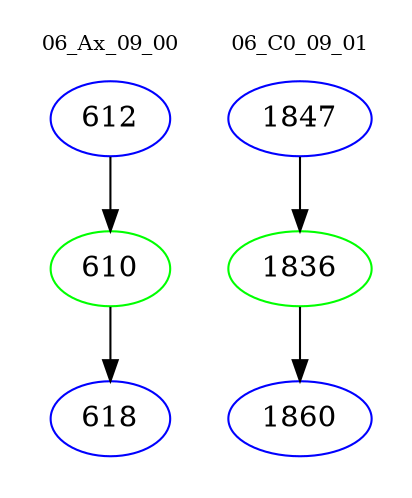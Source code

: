 digraph{
subgraph cluster_0 {
color = white
label = "06_Ax_09_00";
fontsize=10;
T0_612 [label="612", color="blue"]
T0_612 -> T0_610 [color="black"]
T0_610 [label="610", color="green"]
T0_610 -> T0_618 [color="black"]
T0_618 [label="618", color="blue"]
}
subgraph cluster_1 {
color = white
label = "06_C0_09_01";
fontsize=10;
T1_1847 [label="1847", color="blue"]
T1_1847 -> T1_1836 [color="black"]
T1_1836 [label="1836", color="green"]
T1_1836 -> T1_1860 [color="black"]
T1_1860 [label="1860", color="blue"]
}
}

